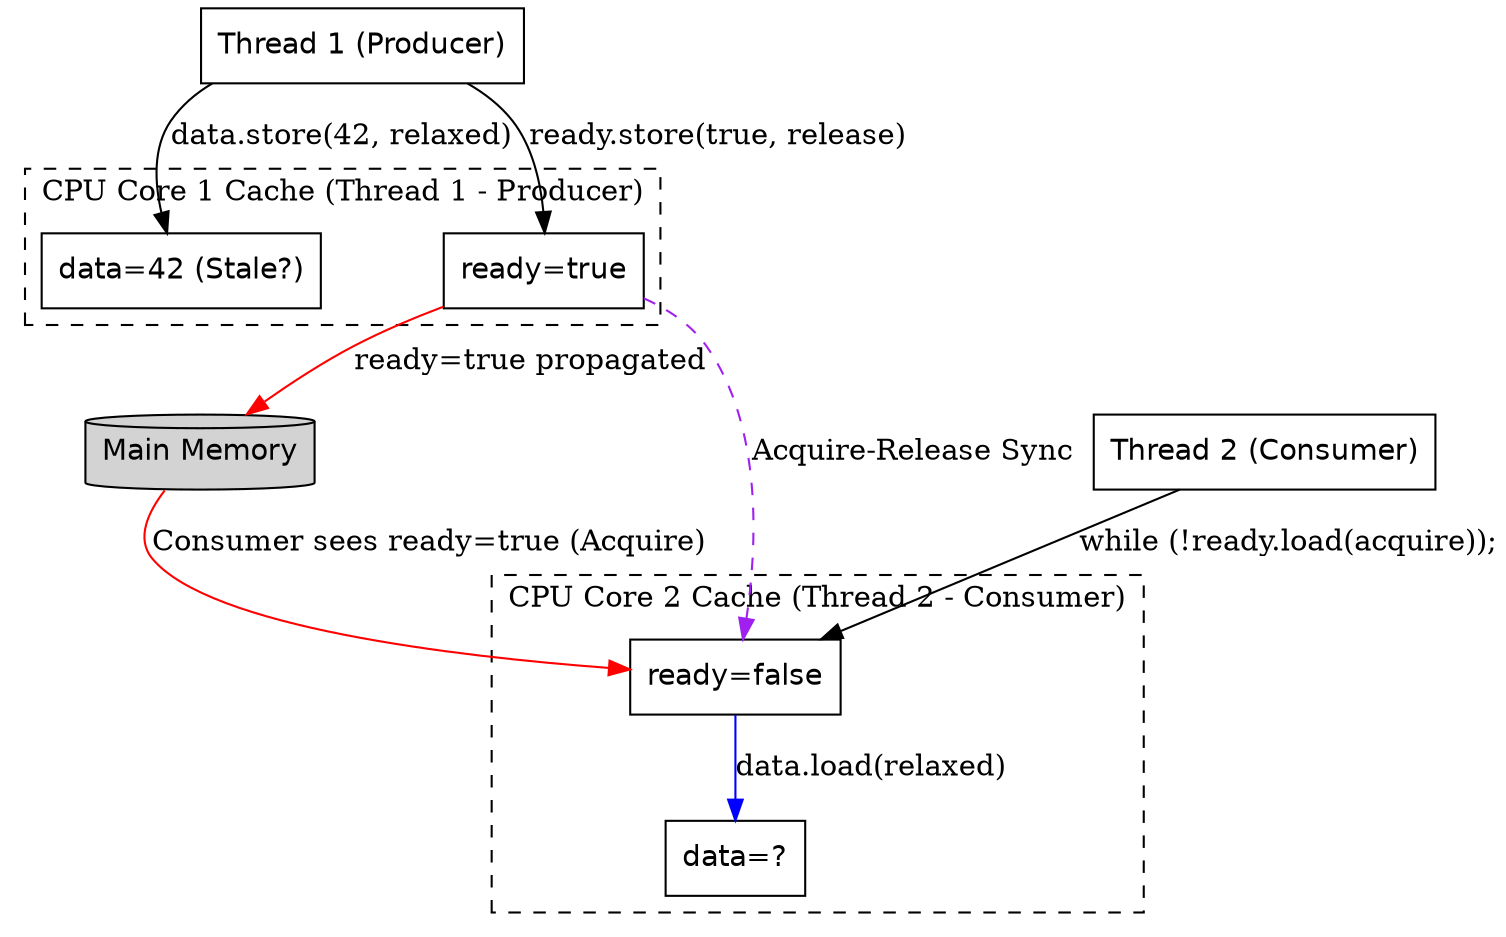 digraph MemoryOrderAcquireCache {
    rankdir=TB;
    node [shape=box, fontname="Helvetica"];

    // Main memory
    MainMemory [label="Main Memory", shape=cylinder, style=filled, fillcolor=lightgray];

    // CPU caches
    subgraph cluster_cache1 {
        label="CPU Core 1 Cache (Thread 1 - Producer)";
        style=dashed;
        Cache1_Data [label="data=42 (Stale?)"];
        Cache1_Ready [label="ready=true"];
    }

    subgraph cluster_cache2 {
        label="CPU Core 2 Cache (Thread 2 - Consumer)";
        style=dashed;
        Cache2_Data [label="data=?"];
        Cache2_Ready [label="ready=false"];
    }

    // Threads
    Thread1 [label="Thread 1 (Producer)"];
    Thread2 [label="Thread 2 (Consumer)"];

    // Memory operations in Thread 1 (Producer)
    Thread1 -> Cache1_Data [label="data.store(42, relaxed)"];
    Thread1 -> Cache1_Ready [label="ready.store(true, release)"];
    
    // Memory propagation
    Cache1_Ready -> MainMemory [label="ready=true propagated", color=red];
    MainMemory -> Cache2_Ready [label="Consumer sees ready=true (Acquire)", color=red];

    // Memory operations in Thread 2 (Consumer)
    Thread2 -> Cache2_Ready [label="while (!ready.load(acquire));"];
    Cache2_Ready -> Cache2_Data [label="data.load(relaxed)", color=blue];

    // Synchronization path
    Cache1_Ready -> Cache2_Ready [label="Acquire-Release Sync", style=dashed, color=purple];
}

